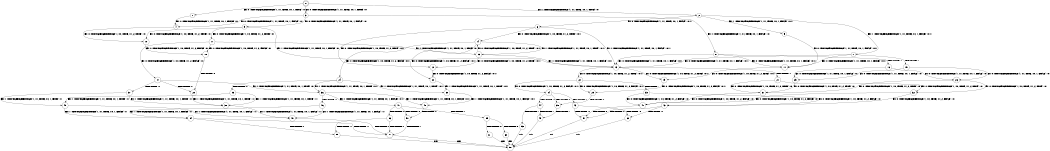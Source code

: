 digraph BCG {
size = "7, 10.5";
center = TRUE;
node [shape = circle];
0 [peripheries = 2];
0 -> 1 [label = "EX !0 !ATOMIC_EXCH_BRANCH (1, +1, TRUE, +0, 1, TRUE) !:0:"];
0 -> 2 [label = "EX !1 !ATOMIC_EXCH_BRANCH (1, +1, TRUE, +0, 1, TRUE) !:0:"];
0 -> 3 [label = "EX !0 !ATOMIC_EXCH_BRANCH (1, +1, TRUE, +0, 1, TRUE) !:0:"];
1 -> 4 [label = "EX !0 !ATOMIC_EXCH_BRANCH (1, +1, TRUE, +0, 1, FALSE) !:0:"];
2 -> 5 [label = "EX !1 !ATOMIC_EXCH_BRANCH (1, +1, TRUE, +0, 1, FALSE) !:0:1:"];
2 -> 6 [label = "EX !0 !ATOMIC_EXCH_BRANCH (1, +1, TRUE, +0, 1, FALSE) !:0:1:"];
2 -> 7 [label = "EX !1 !ATOMIC_EXCH_BRANCH (1, +1, TRUE, +0, 1, FALSE) !:0:1:"];
3 -> 4 [label = "EX !0 !ATOMIC_EXCH_BRANCH (1, +1, TRUE, +0, 1, FALSE) !:0:"];
3 -> 8 [label = "EX !1 !ATOMIC_EXCH_BRANCH (1, +1, TRUE, +0, 1, FALSE) !:0:"];
3 -> 9 [label = "EX !0 !ATOMIC_EXCH_BRANCH (1, +1, TRUE, +0, 1, FALSE) !:0:"];
4 -> 10 [label = "EX !0 !ATOMIC_EXCH_BRANCH (1, +0, TRUE, +1, 2, TRUE) !:0:"];
5 -> 11 [label = "EX !0 !ATOMIC_EXCH_BRANCH (1, +1, TRUE, +0, 1, FALSE) !:0:1:"];
6 -> 12 [label = "EX !0 !ATOMIC_EXCH_BRANCH (1, +0, TRUE, +1, 2, TRUE) !:0:1:"];
6 -> 13 [label = "EX !1 !ATOMIC_EXCH_BRANCH (1, +1, TRUE, +0, 1, FALSE) !:0:1:"];
6 -> 14 [label = "EX !0 !ATOMIC_EXCH_BRANCH (1, +0, TRUE, +1, 2, TRUE) !:0:1:"];
7 -> 11 [label = "EX !0 !ATOMIC_EXCH_BRANCH (1, +1, TRUE, +0, 1, FALSE) !:0:1:"];
7 -> 15 [label = "TERMINATE !1"];
7 -> 13 [label = "EX !0 !ATOMIC_EXCH_BRANCH (1, +1, TRUE, +0, 1, FALSE) !:0:1:"];
8 -> 11 [label = "EX !0 !ATOMIC_EXCH_BRANCH (1, +1, TRUE, +0, 1, FALSE) !:0:1:"];
8 -> 16 [label = "TERMINATE !1"];
8 -> 13 [label = "EX !0 !ATOMIC_EXCH_BRANCH (1, +1, TRUE, +0, 1, FALSE) !:0:1:"];
9 -> 10 [label = "EX !0 !ATOMIC_EXCH_BRANCH (1, +0, TRUE, +1, 2, TRUE) !:0:"];
9 -> 13 [label = "EX !1 !ATOMIC_EXCH_BRANCH (1, +1, TRUE, +0, 1, FALSE) !:0:"];
9 -> 17 [label = "EX !0 !ATOMIC_EXCH_BRANCH (1, +0, TRUE, +1, 2, TRUE) !:0:"];
10 -> 18 [label = "EX !0 !ATOMIC_EXCH_BRANCH (1, +0, TRUE, +1, 2, FALSE) !:0:"];
11 -> 19 [label = "EX !0 !ATOMIC_EXCH_BRANCH (1, +0, TRUE, +1, 2, TRUE) !:0:1:"];
12 -> 20 [label = "EX !0 !ATOMIC_EXCH_BRANCH (1, +0, TRUE, +1, 2, FALSE) !:0:1:"];
13 -> 19 [label = "EX !0 !ATOMIC_EXCH_BRANCH (1, +0, TRUE, +1, 2, TRUE) !:0:1:"];
13 -> 21 [label = "TERMINATE !1"];
13 -> 22 [label = "EX !0 !ATOMIC_EXCH_BRANCH (1, +0, TRUE, +1, 2, TRUE) !:0:1:"];
14 -> 20 [label = "EX !0 !ATOMIC_EXCH_BRANCH (1, +0, TRUE, +1, 2, FALSE) !:0:1:"];
14 -> 23 [label = "EX !1 !ATOMIC_EXCH_BRANCH (1, +1, TRUE, +0, 1, TRUE) !:0:1:"];
14 -> 24 [label = "EX !0 !ATOMIC_EXCH_BRANCH (1, +0, TRUE, +1, 2, FALSE) !:0:1:"];
15 -> 25 [label = "EX !0 !ATOMIC_EXCH_BRANCH (1, +1, TRUE, +0, 1, FALSE) !:0:"];
15 -> 26 [label = "EX !0 !ATOMIC_EXCH_BRANCH (1, +1, TRUE, +0, 1, FALSE) !:0:"];
16 -> 25 [label = "EX !0 !ATOMIC_EXCH_BRANCH (1, +1, TRUE, +0, 1, FALSE) !:0:"];
16 -> 26 [label = "EX !0 !ATOMIC_EXCH_BRANCH (1, +1, TRUE, +0, 1, FALSE) !:0:"];
17 -> 18 [label = "EX !0 !ATOMIC_EXCH_BRANCH (1, +0, TRUE, +1, 2, FALSE) !:0:"];
17 -> 23 [label = "EX !1 !ATOMIC_EXCH_BRANCH (1, +1, TRUE, +0, 1, TRUE) !:0:"];
17 -> 27 [label = "EX !0 !ATOMIC_EXCH_BRANCH (1, +0, TRUE, +1, 2, FALSE) !:0:"];
18 -> 28 [label = "TERMINATE !0"];
19 -> 29 [label = "EX !0 !ATOMIC_EXCH_BRANCH (1, +0, TRUE, +1, 2, FALSE) !:0:1:"];
20 -> 30 [label = "EX !1 !ATOMIC_EXCH_BRANCH (1, +1, TRUE, +0, 1, TRUE) !:0:1:"];
21 -> 31 [label = "EX !0 !ATOMIC_EXCH_BRANCH (1, +0, TRUE, +1, 2, TRUE) !:0:"];
21 -> 32 [label = "EX !0 !ATOMIC_EXCH_BRANCH (1, +0, TRUE, +1, 2, TRUE) !:0:"];
22 -> 29 [label = "EX !0 !ATOMIC_EXCH_BRANCH (1, +0, TRUE, +1, 2, FALSE) !:0:1:"];
22 -> 33 [label = "TERMINATE !1"];
22 -> 34 [label = "EX !0 !ATOMIC_EXCH_BRANCH (1, +0, TRUE, +1, 2, FALSE) !:0:1:"];
23 -> 12 [label = "EX !0 !ATOMIC_EXCH_BRANCH (1, +0, TRUE, +1, 2, TRUE) !:0:1:"];
23 -> 13 [label = "EX !1 !ATOMIC_EXCH_BRANCH (1, +1, TRUE, +0, 1, FALSE) !:0:1:"];
23 -> 14 [label = "EX !0 !ATOMIC_EXCH_BRANCH (1, +0, TRUE, +1, 2, TRUE) !:0:1:"];
24 -> 30 [label = "EX !1 !ATOMIC_EXCH_BRANCH (1, +1, TRUE, +0, 1, TRUE) !:0:1:"];
24 -> 35 [label = "TERMINATE !0"];
24 -> 36 [label = "EX !1 !ATOMIC_EXCH_BRANCH (1, +1, TRUE, +0, 1, TRUE) !:0:1:"];
25 -> 31 [label = "EX !0 !ATOMIC_EXCH_BRANCH (1, +0, TRUE, +1, 2, TRUE) !:0:"];
26 -> 31 [label = "EX !0 !ATOMIC_EXCH_BRANCH (1, +0, TRUE, +1, 2, TRUE) !:0:"];
26 -> 32 [label = "EX !0 !ATOMIC_EXCH_BRANCH (1, +0, TRUE, +1, 2, TRUE) !:0:"];
27 -> 28 [label = "TERMINATE !0"];
27 -> 37 [label = "TERMINATE !0"];
27 -> 36 [label = "EX !1 !ATOMIC_EXCH_BRANCH (1, +1, TRUE, +0, 1, TRUE) !:0:"];
28 -> 38 [label = "EX !1 !ATOMIC_EXCH_BRANCH (1, +1, TRUE, +0, 1, TRUE) !:1:"];
29 -> 39 [label = "TERMINATE !0"];
30 -> 40 [label = "EX !1 !ATOMIC_EXCH_BRANCH (1, +1, TRUE, +0, 1, FALSE) !:0:1:"];
31 -> 41 [label = "EX !0 !ATOMIC_EXCH_BRANCH (1, +0, TRUE, +1, 2, FALSE) !:0:"];
32 -> 41 [label = "EX !0 !ATOMIC_EXCH_BRANCH (1, +0, TRUE, +1, 2, FALSE) !:0:"];
32 -> 42 [label = "EX !0 !ATOMIC_EXCH_BRANCH (1, +0, TRUE, +1, 2, FALSE) !:0:"];
33 -> 41 [label = "EX !0 !ATOMIC_EXCH_BRANCH (1, +0, TRUE, +1, 2, FALSE) !:0:"];
33 -> 42 [label = "EX !0 !ATOMIC_EXCH_BRANCH (1, +0, TRUE, +1, 2, FALSE) !:0:"];
34 -> 39 [label = "TERMINATE !0"];
34 -> 43 [label = "TERMINATE !1"];
34 -> 44 [label = "TERMINATE !0"];
35 -> 38 [label = "EX !1 !ATOMIC_EXCH_BRANCH (1, +1, TRUE, +0, 1, TRUE) !:1:"];
35 -> 45 [label = "EX !1 !ATOMIC_EXCH_BRANCH (1, +1, TRUE, +0, 1, TRUE) !:1:"];
36 -> 40 [label = "EX !1 !ATOMIC_EXCH_BRANCH (1, +1, TRUE, +0, 1, FALSE) !:0:1:"];
36 -> 46 [label = "TERMINATE !0"];
36 -> 47 [label = "EX !1 !ATOMIC_EXCH_BRANCH (1, +1, TRUE, +0, 1, FALSE) !:0:1:"];
37 -> 38 [label = "EX !1 !ATOMIC_EXCH_BRANCH (1, +1, TRUE, +0, 1, TRUE) !:1:"];
37 -> 45 [label = "EX !1 !ATOMIC_EXCH_BRANCH (1, +1, TRUE, +0, 1, TRUE) !:1:"];
38 -> 48 [label = "EX !1 !ATOMIC_EXCH_BRANCH (1, +1, TRUE, +0, 1, FALSE) !:1:"];
39 -> 49 [label = "TERMINATE !1"];
40 -> 50 [label = "TERMINATE !0"];
41 -> 51 [label = "TERMINATE !0"];
42 -> 51 [label = "TERMINATE !0"];
42 -> 52 [label = "TERMINATE !0"];
43 -> 51 [label = "TERMINATE !0"];
43 -> 52 [label = "TERMINATE !0"];
44 -> 49 [label = "TERMINATE !1"];
44 -> 53 [label = "TERMINATE !1"];
45 -> 48 [label = "EX !1 !ATOMIC_EXCH_BRANCH (1, +1, TRUE, +0, 1, FALSE) !:1:"];
45 -> 54 [label = "EX !1 !ATOMIC_EXCH_BRANCH (1, +1, TRUE, +0, 1, FALSE) !:1:"];
46 -> 48 [label = "EX !1 !ATOMIC_EXCH_BRANCH (1, +1, TRUE, +0, 1, FALSE) !:1:"];
46 -> 54 [label = "EX !1 !ATOMIC_EXCH_BRANCH (1, +1, TRUE, +0, 1, FALSE) !:1:"];
47 -> 50 [label = "TERMINATE !0"];
47 -> 55 [label = "TERMINATE !1"];
47 -> 56 [label = "TERMINATE !0"];
48 -> 57 [label = "TERMINATE !1"];
49 -> 58 [label = "exit"];
50 -> 57 [label = "TERMINATE !1"];
51 -> 58 [label = "exit"];
52 -> 58 [label = "exit"];
53 -> 58 [label = "exit"];
54 -> 57 [label = "TERMINATE !1"];
54 -> 59 [label = "TERMINATE !1"];
55 -> 60 [label = "TERMINATE !0"];
55 -> 61 [label = "TERMINATE !0"];
56 -> 57 [label = "TERMINATE !1"];
56 -> 59 [label = "TERMINATE !1"];
57 -> 58 [label = "exit"];
59 -> 58 [label = "exit"];
60 -> 58 [label = "exit"];
61 -> 58 [label = "exit"];
}
